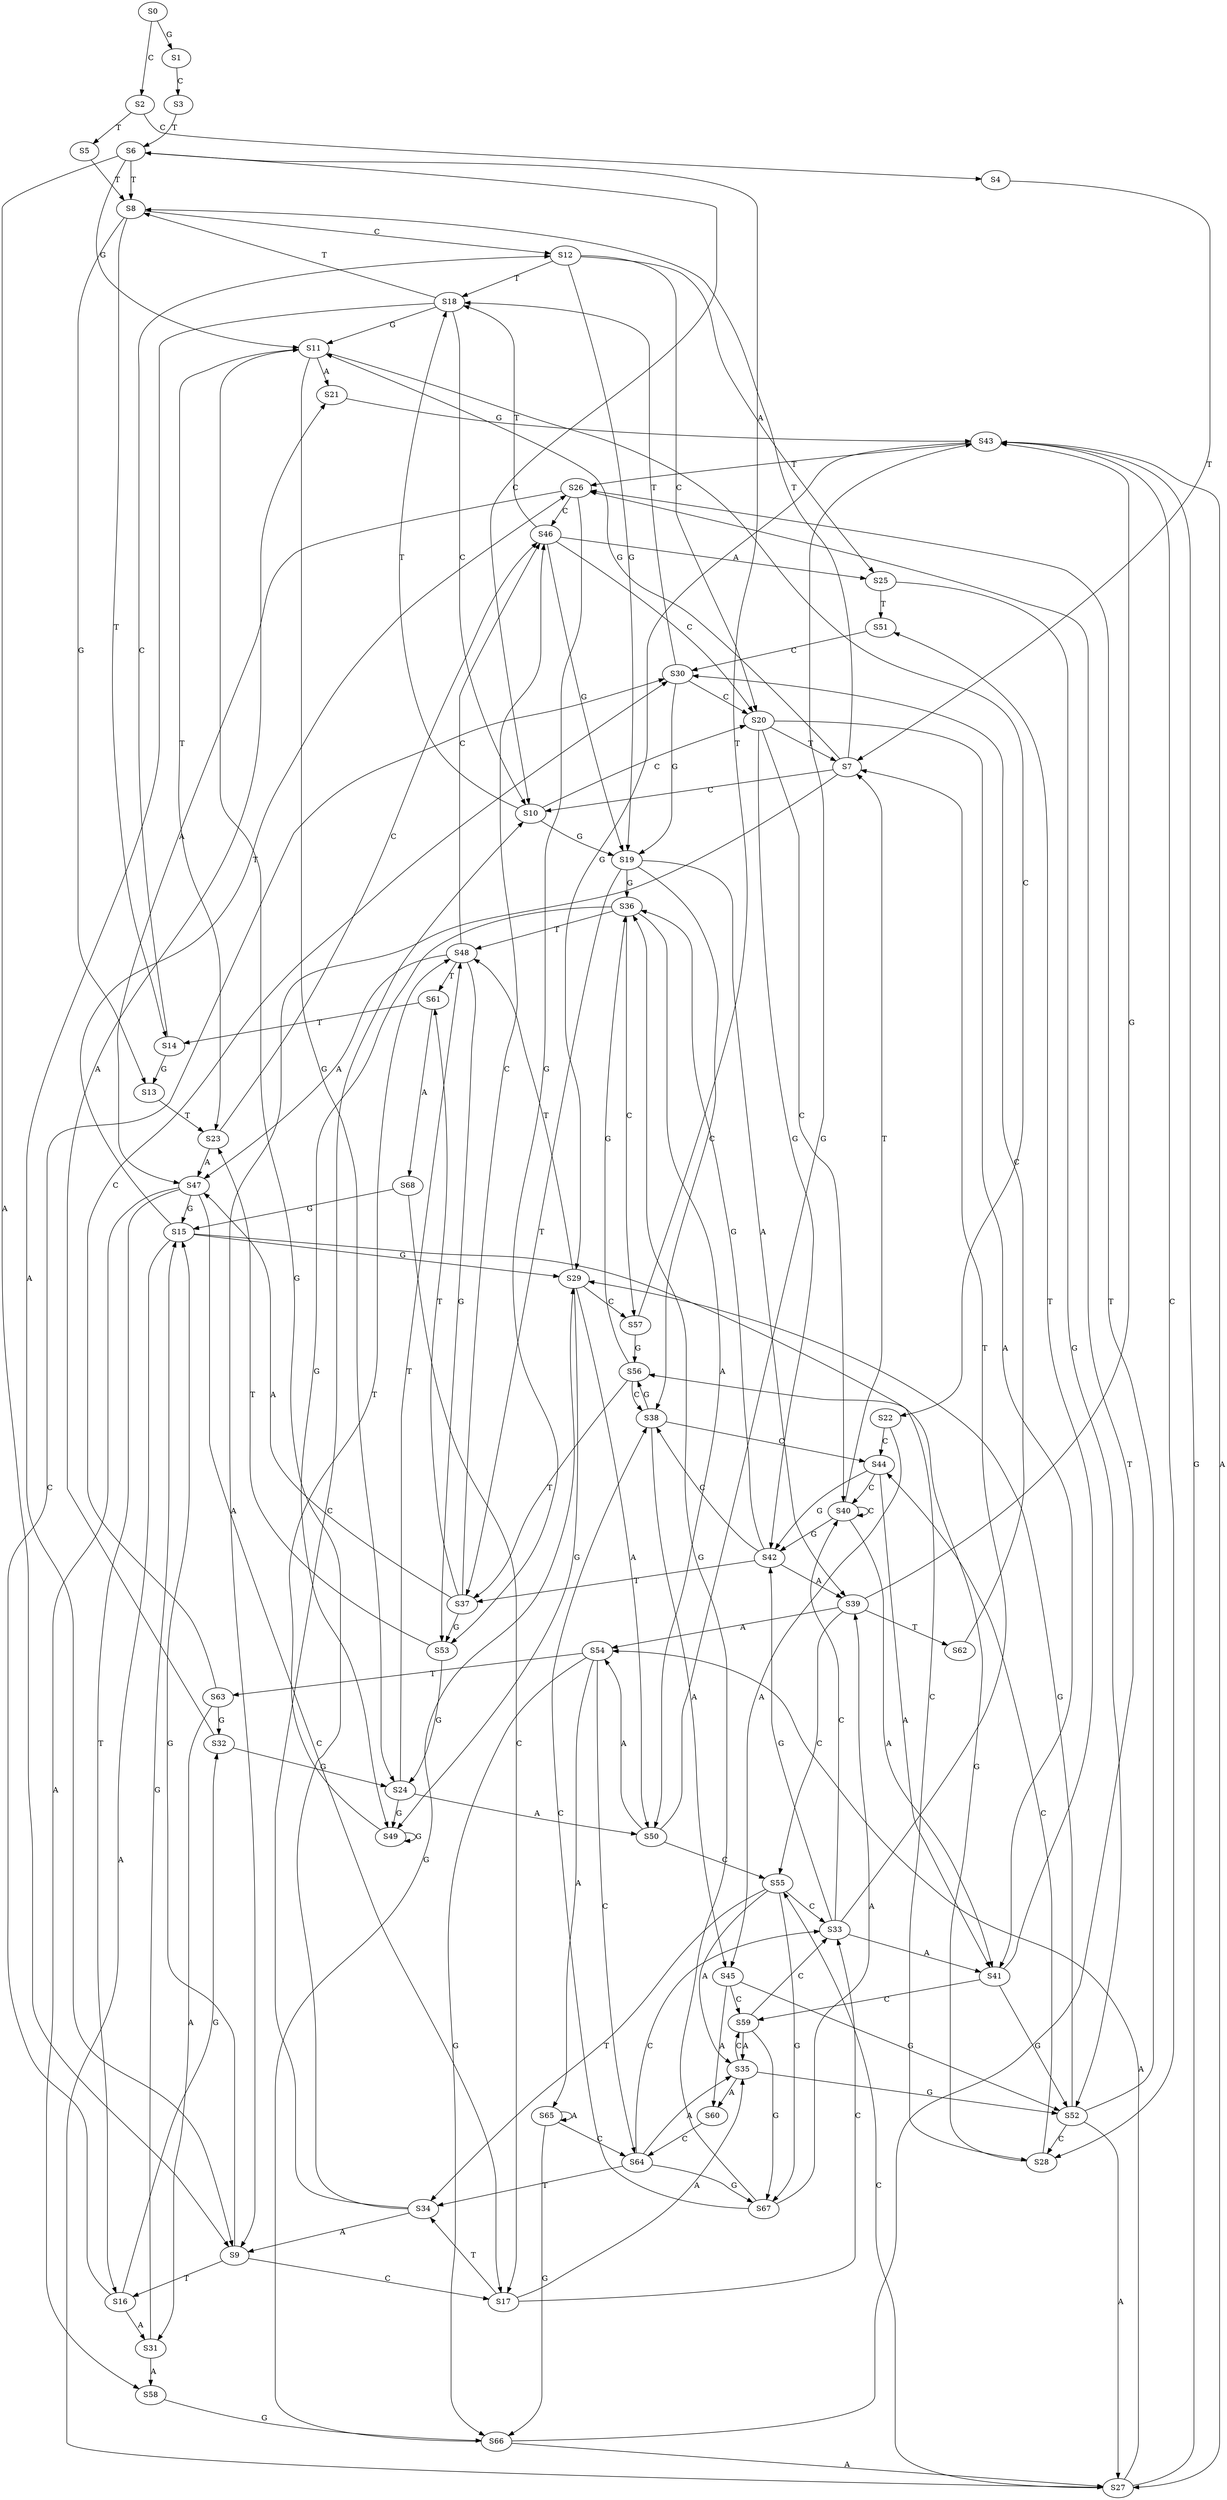 strict digraph  {
	S0 -> S1 [ label = G ];
	S0 -> S2 [ label = C ];
	S1 -> S3 [ label = C ];
	S2 -> S4 [ label = C ];
	S2 -> S5 [ label = T ];
	S3 -> S6 [ label = T ];
	S4 -> S7 [ label = T ];
	S5 -> S8 [ label = T ];
	S6 -> S9 [ label = A ];
	S6 -> S10 [ label = C ];
	S6 -> S8 [ label = T ];
	S6 -> S11 [ label = G ];
	S7 -> S9 [ label = A ];
	S7 -> S11 [ label = G ];
	S7 -> S10 [ label = C ];
	S7 -> S8 [ label = T ];
	S8 -> S12 [ label = C ];
	S8 -> S13 [ label = G ];
	S8 -> S14 [ label = T ];
	S9 -> S15 [ label = G ];
	S9 -> S16 [ label = T ];
	S9 -> S17 [ label = C ];
	S10 -> S18 [ label = T ];
	S10 -> S19 [ label = G ];
	S10 -> S20 [ label = C ];
	S11 -> S21 [ label = A ];
	S11 -> S22 [ label = C ];
	S11 -> S23 [ label = T ];
	S11 -> S24 [ label = G ];
	S12 -> S25 [ label = A ];
	S12 -> S18 [ label = T ];
	S12 -> S20 [ label = C ];
	S12 -> S19 [ label = G ];
	S13 -> S23 [ label = T ];
	S14 -> S13 [ label = G ];
	S14 -> S12 [ label = C ];
	S15 -> S26 [ label = T ];
	S15 -> S27 [ label = A ];
	S15 -> S28 [ label = C ];
	S15 -> S29 [ label = G ];
	S16 -> S30 [ label = C ];
	S16 -> S31 [ label = A ];
	S16 -> S32 [ label = G ];
	S17 -> S33 [ label = C ];
	S17 -> S34 [ label = T ];
	S17 -> S35 [ label = A ];
	S18 -> S11 [ label = G ];
	S18 -> S10 [ label = C ];
	S18 -> S9 [ label = A ];
	S18 -> S8 [ label = T ];
	S19 -> S36 [ label = G ];
	S19 -> S37 [ label = T ];
	S19 -> S38 [ label = C ];
	S19 -> S39 [ label = A ];
	S20 -> S40 [ label = C ];
	S20 -> S41 [ label = A ];
	S20 -> S7 [ label = T ];
	S20 -> S42 [ label = G ];
	S21 -> S43 [ label = G ];
	S22 -> S44 [ label = C ];
	S22 -> S45 [ label = A ];
	S23 -> S46 [ label = C ];
	S23 -> S47 [ label = A ];
	S24 -> S48 [ label = T ];
	S24 -> S49 [ label = G ];
	S24 -> S50 [ label = A ];
	S25 -> S51 [ label = T ];
	S25 -> S52 [ label = G ];
	S26 -> S47 [ label = A ];
	S26 -> S46 [ label = C ];
	S26 -> S53 [ label = G ];
	S27 -> S54 [ label = A ];
	S27 -> S55 [ label = C ];
	S27 -> S43 [ label = G ];
	S28 -> S44 [ label = C ];
	S28 -> S56 [ label = G ];
	S29 -> S50 [ label = A ];
	S29 -> S48 [ label = T ];
	S29 -> S57 [ label = C ];
	S29 -> S49 [ label = G ];
	S30 -> S20 [ label = C ];
	S30 -> S19 [ label = G ];
	S30 -> S18 [ label = T ];
	S31 -> S15 [ label = G ];
	S31 -> S58 [ label = A ];
	S32 -> S24 [ label = G ];
	S32 -> S21 [ label = A ];
	S33 -> S40 [ label = C ];
	S33 -> S41 [ label = A ];
	S33 -> S7 [ label = T ];
	S33 -> S42 [ label = G ];
	S34 -> S9 [ label = A ];
	S34 -> S10 [ label = C ];
	S34 -> S11 [ label = G ];
	S35 -> S52 [ label = G ];
	S35 -> S59 [ label = C ];
	S35 -> S60 [ label = A ];
	S36 -> S50 [ label = A ];
	S36 -> S49 [ label = G ];
	S36 -> S57 [ label = C ];
	S36 -> S48 [ label = T ];
	S37 -> S46 [ label = C ];
	S37 -> S47 [ label = A ];
	S37 -> S53 [ label = G ];
	S37 -> S61 [ label = T ];
	S38 -> S56 [ label = G ];
	S38 -> S44 [ label = C ];
	S38 -> S45 [ label = A ];
	S39 -> S54 [ label = A ];
	S39 -> S55 [ label = C ];
	S39 -> S43 [ label = G ];
	S39 -> S62 [ label = T ];
	S40 -> S42 [ label = G ];
	S40 -> S40 [ label = C ];
	S40 -> S41 [ label = A ];
	S40 -> S7 [ label = T ];
	S41 -> S52 [ label = G ];
	S41 -> S51 [ label = T ];
	S41 -> S59 [ label = C ];
	S42 -> S39 [ label = A ];
	S42 -> S36 [ label = G ];
	S42 -> S37 [ label = T ];
	S42 -> S38 [ label = C ];
	S43 -> S26 [ label = T ];
	S43 -> S27 [ label = A ];
	S43 -> S29 [ label = G ];
	S43 -> S28 [ label = C ];
	S44 -> S42 [ label = G ];
	S44 -> S41 [ label = A ];
	S44 -> S40 [ label = C ];
	S45 -> S52 [ label = G ];
	S45 -> S60 [ label = A ];
	S45 -> S59 [ label = C ];
	S46 -> S18 [ label = T ];
	S46 -> S19 [ label = G ];
	S46 -> S25 [ label = A ];
	S46 -> S20 [ label = C ];
	S47 -> S16 [ label = T ];
	S47 -> S15 [ label = G ];
	S47 -> S58 [ label = A ];
	S47 -> S17 [ label = C ];
	S48 -> S47 [ label = A ];
	S48 -> S53 [ label = G ];
	S48 -> S61 [ label = T ];
	S48 -> S46 [ label = C ];
	S49 -> S48 [ label = T ];
	S49 -> S49 [ label = G ];
	S50 -> S54 [ label = A ];
	S50 -> S55 [ label = C ];
	S50 -> S43 [ label = G ];
	S51 -> S30 [ label = C ];
	S52 -> S29 [ label = G ];
	S52 -> S26 [ label = T ];
	S52 -> S27 [ label = A ];
	S52 -> S28 [ label = C ];
	S53 -> S23 [ label = T ];
	S53 -> S24 [ label = G ];
	S54 -> S63 [ label = T ];
	S54 -> S64 [ label = C ];
	S54 -> S65 [ label = A ];
	S54 -> S66 [ label = G ];
	S55 -> S34 [ label = T ];
	S55 -> S67 [ label = G ];
	S55 -> S33 [ label = C ];
	S55 -> S35 [ label = A ];
	S56 -> S36 [ label = G ];
	S56 -> S38 [ label = C ];
	S56 -> S37 [ label = T ];
	S57 -> S6 [ label = T ];
	S57 -> S56 [ label = G ];
	S58 -> S66 [ label = G ];
	S59 -> S33 [ label = C ];
	S59 -> S35 [ label = A ];
	S59 -> S67 [ label = G ];
	S60 -> S64 [ label = C ];
	S61 -> S68 [ label = A ];
	S61 -> S14 [ label = T ];
	S62 -> S30 [ label = C ];
	S63 -> S31 [ label = A ];
	S63 -> S30 [ label = C ];
	S63 -> S32 [ label = G ];
	S64 -> S35 [ label = A ];
	S64 -> S33 [ label = C ];
	S64 -> S67 [ label = G ];
	S64 -> S34 [ label = T ];
	S65 -> S66 [ label = G ];
	S65 -> S64 [ label = C ];
	S65 -> S65 [ label = A ];
	S66 -> S26 [ label = T ];
	S66 -> S27 [ label = A ];
	S66 -> S29 [ label = G ];
	S67 -> S36 [ label = G ];
	S67 -> S39 [ label = A ];
	S67 -> S38 [ label = C ];
	S68 -> S17 [ label = C ];
	S68 -> S15 [ label = G ];
}
